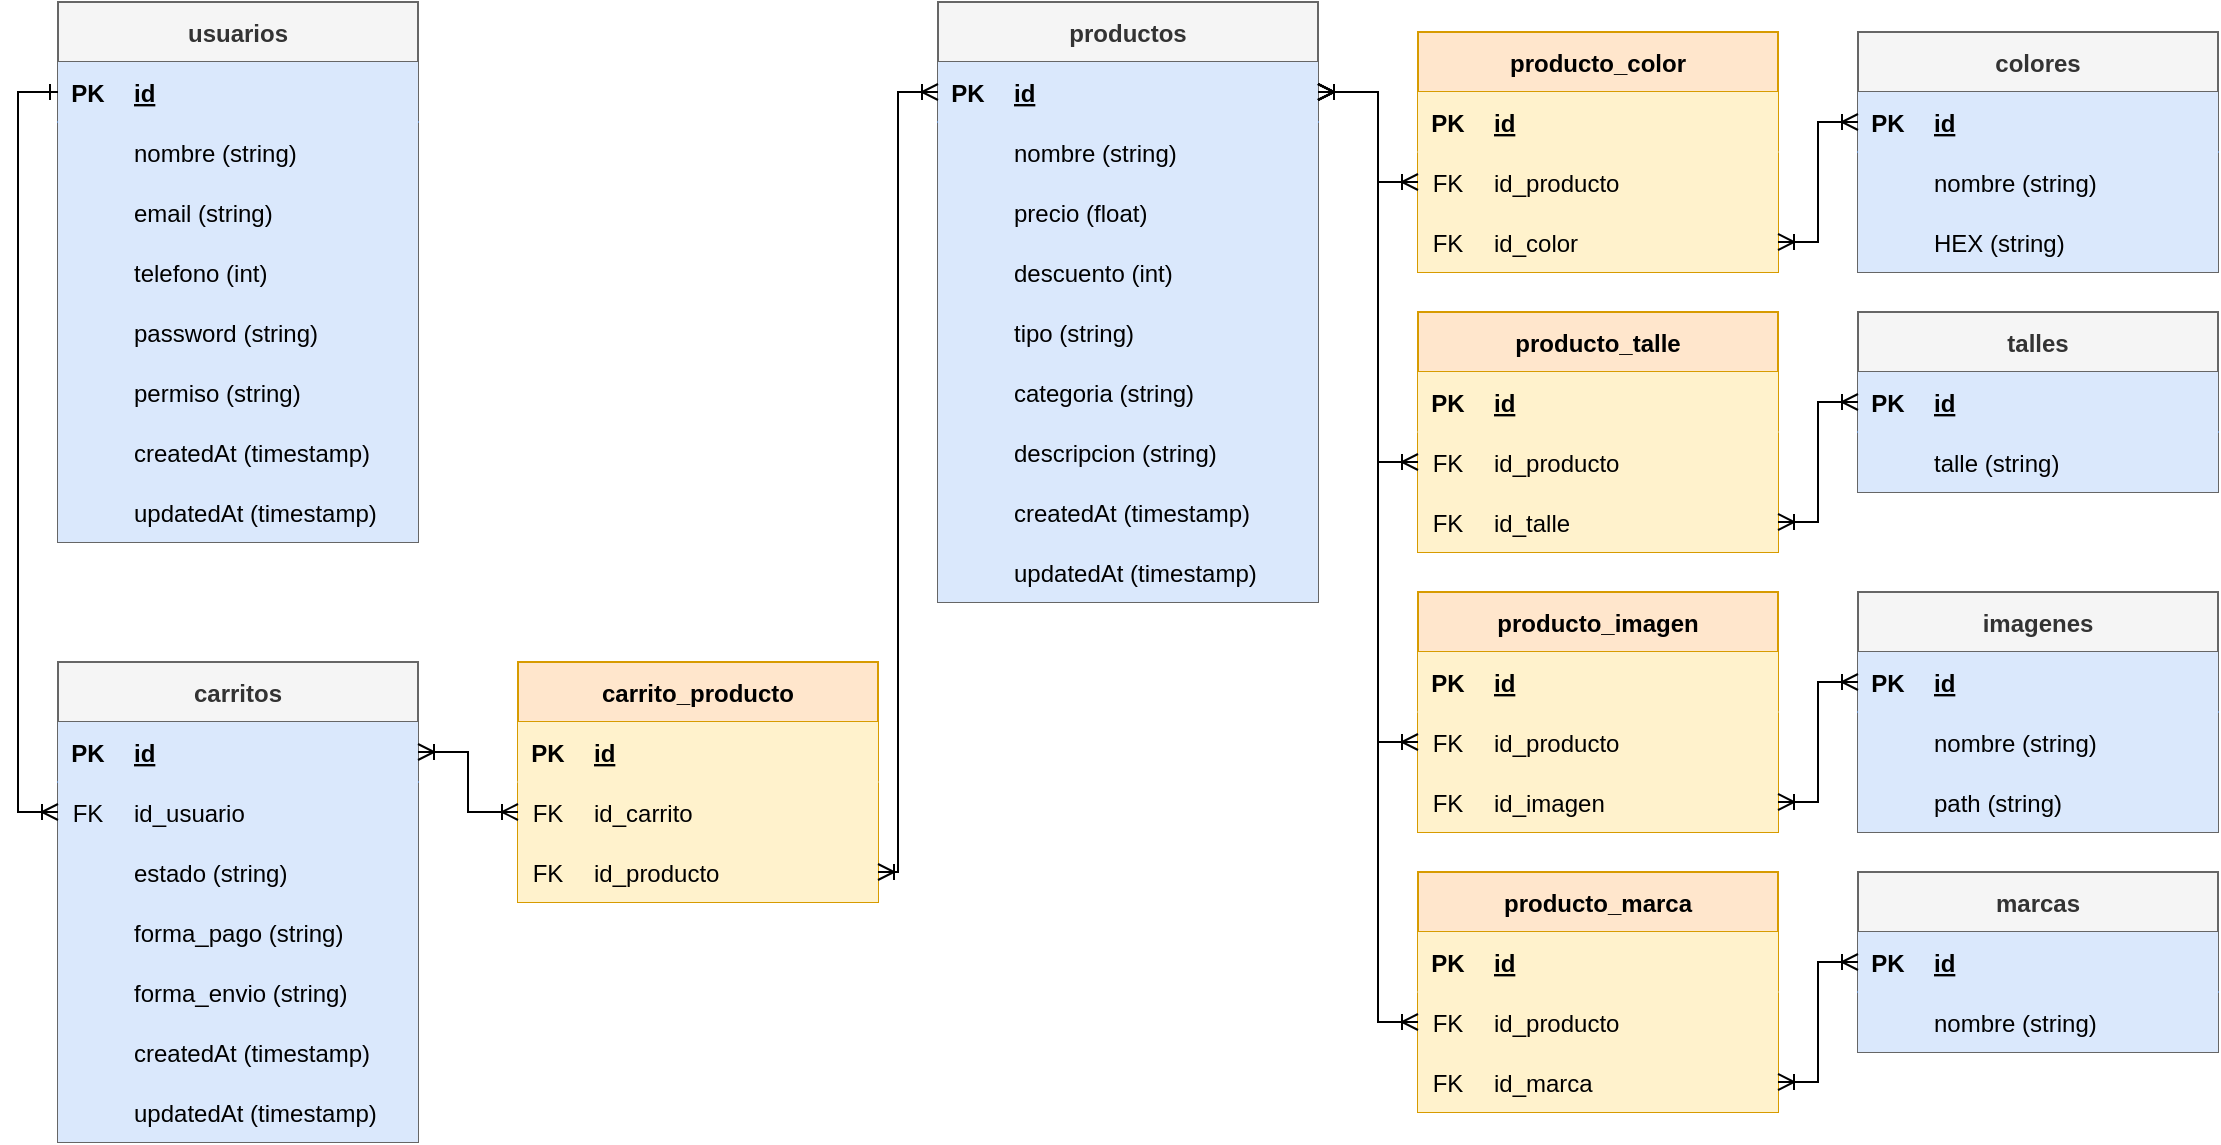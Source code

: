 <mxfile version="14.1.1" type="device"><diagram id="4WQoE4yu9MPWkhz-Zbhi" name="Page-1"><mxGraphModel dx="1422" dy="794" grid="1" gridSize="10" guides="1" tooltips="1" connect="1" arrows="1" fold="1" page="1" pageScale="1" pageWidth="827" pageHeight="1169" math="0" shadow="0"><root><mxCell id="0"/><mxCell id="1" parent="0"/><mxCell id="E6pZhzFHQ0RxjrzsWVWj-168" value="usuarios" style="shape=table;startSize=30;container=1;collapsible=1;childLayout=tableLayout;fixedRows=1;rowLines=0;fontStyle=1;align=center;resizeLast=1;fillColor=#f5f5f5;strokeColor=#666666;fontColor=#333333;" vertex="1" parent="1"><mxGeometry x="40" y="40" width="180" height="270" as="geometry"/></mxCell><mxCell id="E6pZhzFHQ0RxjrzsWVWj-169" value="" style="shape=partialRectangle;collapsible=0;dropTarget=0;pointerEvents=0;fillColor=#dae8fc;top=0;left=0;bottom=1;right=0;points=[[0,0.5],[1,0.5]];portConstraint=eastwest;strokeColor=#6c8ebf;" vertex="1" parent="E6pZhzFHQ0RxjrzsWVWj-168"><mxGeometry y="30" width="180" height="30" as="geometry"/></mxCell><mxCell id="E6pZhzFHQ0RxjrzsWVWj-170" value="PK" style="shape=partialRectangle;connectable=0;fillColor=#dae8fc;top=0;left=0;bottom=0;right=0;fontStyle=1;overflow=hidden;strokeColor=#6c8ebf;" vertex="1" parent="E6pZhzFHQ0RxjrzsWVWj-169"><mxGeometry width="30" height="30" as="geometry"/></mxCell><mxCell id="E6pZhzFHQ0RxjrzsWVWj-171" value="id" style="shape=partialRectangle;connectable=0;fillColor=#dae8fc;top=0;left=0;bottom=0;right=0;align=left;spacingLeft=6;fontStyle=5;overflow=hidden;strokeColor=#6c8ebf;" vertex="1" parent="E6pZhzFHQ0RxjrzsWVWj-169"><mxGeometry x="30" width="150" height="30" as="geometry"/></mxCell><mxCell id="E6pZhzFHQ0RxjrzsWVWj-172" value="" style="shape=partialRectangle;collapsible=0;dropTarget=0;pointerEvents=0;fillColor=#f5f5f5;top=0;left=0;bottom=0;right=0;points=[[0,0.5],[1,0.5]];portConstraint=eastwest;strokeColor=#666666;fontColor=#333333;" vertex="1" parent="E6pZhzFHQ0RxjrzsWVWj-168"><mxGeometry y="60" width="180" height="30" as="geometry"/></mxCell><mxCell id="E6pZhzFHQ0RxjrzsWVWj-173" value="" style="shape=partialRectangle;connectable=0;fillColor=#dae8fc;top=0;left=0;bottom=0;right=0;editable=1;overflow=hidden;strokeColor=#6c8ebf;" vertex="1" parent="E6pZhzFHQ0RxjrzsWVWj-172"><mxGeometry width="30" height="30" as="geometry"/></mxCell><mxCell id="E6pZhzFHQ0RxjrzsWVWj-174" value="nombre (string)" style="shape=partialRectangle;connectable=0;fillColor=#dae8fc;top=0;left=0;bottom=0;right=0;align=left;spacingLeft=6;overflow=hidden;strokeColor=#6c8ebf;" vertex="1" parent="E6pZhzFHQ0RxjrzsWVWj-172"><mxGeometry x="30" width="150" height="30" as="geometry"/></mxCell><mxCell id="E6pZhzFHQ0RxjrzsWVWj-175" value="" style="shape=partialRectangle;collapsible=0;dropTarget=0;pointerEvents=0;fillColor=#dae8fc;top=0;left=0;bottom=0;right=0;points=[[0,0.5],[1,0.5]];portConstraint=eastwest;strokeColor=#6c8ebf;" vertex="1" parent="E6pZhzFHQ0RxjrzsWVWj-168"><mxGeometry y="90" width="180" height="30" as="geometry"/></mxCell><mxCell id="E6pZhzFHQ0RxjrzsWVWj-176" value="" style="shape=partialRectangle;connectable=0;fillColor=#dae8fc;top=0;left=0;bottom=0;right=0;editable=1;overflow=hidden;strokeColor=#6c8ebf;" vertex="1" parent="E6pZhzFHQ0RxjrzsWVWj-175"><mxGeometry width="30" height="30" as="geometry"/></mxCell><mxCell id="E6pZhzFHQ0RxjrzsWVWj-177" value="email (string)" style="shape=partialRectangle;connectable=0;fillColor=#dae8fc;top=0;left=0;bottom=0;right=0;align=left;spacingLeft=6;overflow=hidden;strokeColor=#6c8ebf;" vertex="1" parent="E6pZhzFHQ0RxjrzsWVWj-175"><mxGeometry x="30" width="150" height="30" as="geometry"/></mxCell><mxCell id="E6pZhzFHQ0RxjrzsWVWj-178" value="" style="shape=partialRectangle;collapsible=0;dropTarget=0;pointerEvents=0;fillColor=#dae8fc;top=0;left=0;bottom=0;right=0;points=[[0,0.5],[1,0.5]];portConstraint=eastwest;strokeColor=#6c8ebf;" vertex="1" parent="E6pZhzFHQ0RxjrzsWVWj-168"><mxGeometry y="120" width="180" height="30" as="geometry"/></mxCell><mxCell id="E6pZhzFHQ0RxjrzsWVWj-179" value="" style="shape=partialRectangle;connectable=0;fillColor=#dae8fc;top=0;left=0;bottom=0;right=0;editable=1;overflow=hidden;strokeColor=#6c8ebf;" vertex="1" parent="E6pZhzFHQ0RxjrzsWVWj-178"><mxGeometry width="30" height="30" as="geometry"/></mxCell><mxCell id="E6pZhzFHQ0RxjrzsWVWj-180" value="telefono (int)" style="shape=partialRectangle;connectable=0;fillColor=#dae8fc;top=0;left=0;bottom=0;right=0;align=left;spacingLeft=6;overflow=hidden;strokeColor=#6c8ebf;" vertex="1" parent="E6pZhzFHQ0RxjrzsWVWj-178"><mxGeometry x="30" width="150" height="30" as="geometry"/></mxCell><mxCell id="E6pZhzFHQ0RxjrzsWVWj-181" value="" style="shape=partialRectangle;collapsible=0;dropTarget=0;pointerEvents=0;fillColor=#dae8fc;top=0;left=0;bottom=0;right=0;points=[[0,0.5],[1,0.5]];portConstraint=eastwest;strokeColor=#6c8ebf;" vertex="1" parent="E6pZhzFHQ0RxjrzsWVWj-168"><mxGeometry y="150" width="180" height="30" as="geometry"/></mxCell><mxCell id="E6pZhzFHQ0RxjrzsWVWj-182" value="" style="shape=partialRectangle;connectable=0;fillColor=#dae8fc;top=0;left=0;bottom=0;right=0;editable=1;overflow=hidden;strokeColor=#6c8ebf;" vertex="1" parent="E6pZhzFHQ0RxjrzsWVWj-181"><mxGeometry width="30" height="30" as="geometry"/></mxCell><mxCell id="E6pZhzFHQ0RxjrzsWVWj-183" value="password (string)" style="shape=partialRectangle;connectable=0;fillColor=#dae8fc;top=0;left=0;bottom=0;right=0;align=left;spacingLeft=6;overflow=hidden;strokeColor=#6c8ebf;" vertex="1" parent="E6pZhzFHQ0RxjrzsWVWj-181"><mxGeometry x="30" width="150" height="30" as="geometry"/></mxCell><mxCell id="E6pZhzFHQ0RxjrzsWVWj-184" value="" style="shape=partialRectangle;collapsible=0;dropTarget=0;pointerEvents=0;fillColor=#dae8fc;top=0;left=0;bottom=0;right=0;points=[[0,0.5],[1,0.5]];portConstraint=eastwest;strokeColor=#6c8ebf;" vertex="1" parent="E6pZhzFHQ0RxjrzsWVWj-168"><mxGeometry y="180" width="180" height="30" as="geometry"/></mxCell><mxCell id="E6pZhzFHQ0RxjrzsWVWj-185" value="" style="shape=partialRectangle;connectable=0;fillColor=#dae8fc;top=0;left=0;bottom=0;right=0;editable=1;overflow=hidden;strokeColor=#6c8ebf;" vertex="1" parent="E6pZhzFHQ0RxjrzsWVWj-184"><mxGeometry width="30" height="30" as="geometry"/></mxCell><mxCell id="E6pZhzFHQ0RxjrzsWVWj-186" value="permiso (string)" style="shape=partialRectangle;connectable=0;fillColor=#dae8fc;top=0;left=0;bottom=0;right=0;align=left;spacingLeft=6;overflow=hidden;strokeColor=#6c8ebf;" vertex="1" parent="E6pZhzFHQ0RxjrzsWVWj-184"><mxGeometry x="30" width="150" height="30" as="geometry"/></mxCell><mxCell id="E6pZhzFHQ0RxjrzsWVWj-187" value="" style="shape=partialRectangle;collapsible=0;dropTarget=0;pointerEvents=0;fillColor=#dae8fc;top=0;left=0;bottom=0;right=0;points=[[0,0.5],[1,0.5]];portConstraint=eastwest;strokeColor=#6c8ebf;" vertex="1" parent="E6pZhzFHQ0RxjrzsWVWj-168"><mxGeometry y="210" width="180" height="30" as="geometry"/></mxCell><mxCell id="E6pZhzFHQ0RxjrzsWVWj-188" value="" style="shape=partialRectangle;connectable=0;fillColor=#dae8fc;top=0;left=0;bottom=0;right=0;editable=1;overflow=hidden;strokeColor=#6c8ebf;" vertex="1" parent="E6pZhzFHQ0RxjrzsWVWj-187"><mxGeometry width="30" height="30" as="geometry"/></mxCell><mxCell id="E6pZhzFHQ0RxjrzsWVWj-189" value="createdAt (timestamp)" style="shape=partialRectangle;connectable=0;fillColor=#dae8fc;top=0;left=0;bottom=0;right=0;align=left;spacingLeft=6;overflow=hidden;strokeColor=#6c8ebf;" vertex="1" parent="E6pZhzFHQ0RxjrzsWVWj-187"><mxGeometry x="30" width="150" height="30" as="geometry"/></mxCell><mxCell id="E6pZhzFHQ0RxjrzsWVWj-190" value="" style="shape=partialRectangle;collapsible=0;dropTarget=0;pointerEvents=0;fillColor=#dae8fc;top=0;left=0;bottom=0;right=0;points=[[0,0.5],[1,0.5]];portConstraint=eastwest;strokeColor=#6c8ebf;" vertex="1" parent="E6pZhzFHQ0RxjrzsWVWj-168"><mxGeometry y="240" width="180" height="30" as="geometry"/></mxCell><mxCell id="E6pZhzFHQ0RxjrzsWVWj-191" value="" style="shape=partialRectangle;connectable=0;fillColor=#dae8fc;top=0;left=0;bottom=0;right=0;editable=1;overflow=hidden;strokeColor=#6c8ebf;" vertex="1" parent="E6pZhzFHQ0RxjrzsWVWj-190"><mxGeometry width="30" height="30" as="geometry"/></mxCell><mxCell id="E6pZhzFHQ0RxjrzsWVWj-192" value="updatedAt (timestamp)" style="shape=partialRectangle;connectable=0;fillColor=#dae8fc;top=0;left=0;bottom=0;right=0;align=left;spacingLeft=6;overflow=hidden;strokeColor=#6c8ebf;" vertex="1" parent="E6pZhzFHQ0RxjrzsWVWj-190"><mxGeometry x="30" width="150" height="30" as="geometry"/></mxCell><mxCell id="E6pZhzFHQ0RxjrzsWVWj-193" value="carritos" style="shape=table;startSize=30;container=1;collapsible=1;childLayout=tableLayout;fixedRows=1;rowLines=0;fontStyle=1;align=center;resizeLast=1;fillColor=#f5f5f5;strokeColor=#666666;fontColor=#333333;" vertex="1" parent="1"><mxGeometry x="40" y="370" width="180" height="240" as="geometry"/></mxCell><mxCell id="E6pZhzFHQ0RxjrzsWVWj-194" value="" style="shape=partialRectangle;collapsible=0;dropTarget=0;pointerEvents=0;fillColor=#dae8fc;top=0;left=0;bottom=1;right=0;points=[[0,0.5],[1,0.5]];portConstraint=eastwest;strokeColor=#6c8ebf;" vertex="1" parent="E6pZhzFHQ0RxjrzsWVWj-193"><mxGeometry y="30" width="180" height="30" as="geometry"/></mxCell><mxCell id="E6pZhzFHQ0RxjrzsWVWj-195" value="PK" style="shape=partialRectangle;connectable=0;fillColor=#dae8fc;top=0;left=0;bottom=0;right=0;fontStyle=1;overflow=hidden;strokeColor=#6c8ebf;" vertex="1" parent="E6pZhzFHQ0RxjrzsWVWj-194"><mxGeometry width="30" height="30" as="geometry"/></mxCell><mxCell id="E6pZhzFHQ0RxjrzsWVWj-196" value="id" style="shape=partialRectangle;connectable=0;fillColor=#dae8fc;top=0;left=0;bottom=0;right=0;align=left;spacingLeft=6;fontStyle=5;overflow=hidden;strokeColor=#6c8ebf;" vertex="1" parent="E6pZhzFHQ0RxjrzsWVWj-194"><mxGeometry x="30" width="150" height="30" as="geometry"/></mxCell><mxCell id="E6pZhzFHQ0RxjrzsWVWj-197" value="" style="shape=partialRectangle;collapsible=0;dropTarget=0;pointerEvents=0;fillColor=#dae8fc;top=0;left=0;bottom=0;right=0;points=[[0,0.5],[1,0.5]];portConstraint=eastwest;strokeColor=#6c8ebf;" vertex="1" parent="E6pZhzFHQ0RxjrzsWVWj-193"><mxGeometry y="60" width="180" height="30" as="geometry"/></mxCell><mxCell id="E6pZhzFHQ0RxjrzsWVWj-198" value="FK" style="shape=partialRectangle;connectable=0;fillColor=#dae8fc;top=0;left=0;bottom=0;right=0;editable=1;overflow=hidden;strokeColor=#6c8ebf;" vertex="1" parent="E6pZhzFHQ0RxjrzsWVWj-197"><mxGeometry width="30" height="30" as="geometry"/></mxCell><mxCell id="E6pZhzFHQ0RxjrzsWVWj-199" value="id_usuario" style="shape=partialRectangle;connectable=0;fillColor=#dae8fc;top=0;left=0;bottom=0;right=0;align=left;spacingLeft=6;overflow=hidden;strokeColor=#6c8ebf;" vertex="1" parent="E6pZhzFHQ0RxjrzsWVWj-197"><mxGeometry x="30" width="150" height="30" as="geometry"/></mxCell><mxCell id="E6pZhzFHQ0RxjrzsWVWj-200" value="" style="shape=partialRectangle;collapsible=0;dropTarget=0;pointerEvents=0;fillColor=#dae8fc;top=0;left=0;bottom=0;right=0;points=[[0,0.5],[1,0.5]];portConstraint=eastwest;strokeColor=#6c8ebf;" vertex="1" parent="E6pZhzFHQ0RxjrzsWVWj-193"><mxGeometry y="90" width="180" height="30" as="geometry"/></mxCell><mxCell id="E6pZhzFHQ0RxjrzsWVWj-201" value="" style="shape=partialRectangle;connectable=0;fillColor=#dae8fc;top=0;left=0;bottom=0;right=0;editable=1;overflow=hidden;strokeColor=#6c8ebf;" vertex="1" parent="E6pZhzFHQ0RxjrzsWVWj-200"><mxGeometry width="30" height="30" as="geometry"/></mxCell><mxCell id="E6pZhzFHQ0RxjrzsWVWj-202" value="estado (string)" style="shape=partialRectangle;connectable=0;fillColor=#dae8fc;top=0;left=0;bottom=0;right=0;align=left;spacingLeft=6;overflow=hidden;strokeColor=#6c8ebf;" vertex="1" parent="E6pZhzFHQ0RxjrzsWVWj-200"><mxGeometry x="30" width="150" height="30" as="geometry"/></mxCell><mxCell id="E6pZhzFHQ0RxjrzsWVWj-203" value="" style="shape=partialRectangle;collapsible=0;dropTarget=0;pointerEvents=0;fillColor=#dae8fc;top=0;left=0;bottom=0;right=0;points=[[0,0.5],[1,0.5]];portConstraint=eastwest;strokeColor=#6c8ebf;" vertex="1" parent="E6pZhzFHQ0RxjrzsWVWj-193"><mxGeometry y="120" width="180" height="30" as="geometry"/></mxCell><mxCell id="E6pZhzFHQ0RxjrzsWVWj-204" value="" style="shape=partialRectangle;connectable=0;fillColor=#dae8fc;top=0;left=0;bottom=0;right=0;editable=1;overflow=hidden;strokeColor=#6c8ebf;" vertex="1" parent="E6pZhzFHQ0RxjrzsWVWj-203"><mxGeometry width="30" height="30" as="geometry"/></mxCell><mxCell id="E6pZhzFHQ0RxjrzsWVWj-205" value="forma_pago (string)" style="shape=partialRectangle;connectable=0;fillColor=#dae8fc;top=0;left=0;bottom=0;right=0;align=left;spacingLeft=6;overflow=hidden;strokeColor=#6c8ebf;" vertex="1" parent="E6pZhzFHQ0RxjrzsWVWj-203"><mxGeometry x="30" width="150" height="30" as="geometry"/></mxCell><mxCell id="E6pZhzFHQ0RxjrzsWVWj-206" value="" style="shape=partialRectangle;collapsible=0;dropTarget=0;pointerEvents=0;fillColor=#dae8fc;top=0;left=0;bottom=0;right=0;points=[[0,0.5],[1,0.5]];portConstraint=eastwest;strokeColor=#6c8ebf;" vertex="1" parent="E6pZhzFHQ0RxjrzsWVWj-193"><mxGeometry y="150" width="180" height="30" as="geometry"/></mxCell><mxCell id="E6pZhzFHQ0RxjrzsWVWj-207" value="" style="shape=partialRectangle;connectable=0;fillColor=#dae8fc;top=0;left=0;bottom=0;right=0;editable=1;overflow=hidden;strokeColor=#6c8ebf;" vertex="1" parent="E6pZhzFHQ0RxjrzsWVWj-206"><mxGeometry width="30" height="30" as="geometry"/></mxCell><mxCell id="E6pZhzFHQ0RxjrzsWVWj-208" value="forma_envio (string)" style="shape=partialRectangle;connectable=0;fillColor=#dae8fc;top=0;left=0;bottom=0;right=0;align=left;spacingLeft=6;overflow=hidden;strokeColor=#6c8ebf;" vertex="1" parent="E6pZhzFHQ0RxjrzsWVWj-206"><mxGeometry x="30" width="150" height="30" as="geometry"/></mxCell><mxCell id="E6pZhzFHQ0RxjrzsWVWj-209" value="" style="shape=partialRectangle;collapsible=0;dropTarget=0;pointerEvents=0;fillColor=#dae8fc;top=0;left=0;bottom=0;right=0;points=[[0,0.5],[1,0.5]];portConstraint=eastwest;strokeColor=#6c8ebf;" vertex="1" parent="E6pZhzFHQ0RxjrzsWVWj-193"><mxGeometry y="180" width="180" height="30" as="geometry"/></mxCell><mxCell id="E6pZhzFHQ0RxjrzsWVWj-210" value="" style="shape=partialRectangle;connectable=0;fillColor=#dae8fc;top=0;left=0;bottom=0;right=0;editable=1;overflow=hidden;strokeColor=#6c8ebf;" vertex="1" parent="E6pZhzFHQ0RxjrzsWVWj-209"><mxGeometry width="30" height="30" as="geometry"/></mxCell><mxCell id="E6pZhzFHQ0RxjrzsWVWj-211" value="createdAt (timestamp)" style="shape=partialRectangle;connectable=0;fillColor=#dae8fc;top=0;left=0;bottom=0;right=0;align=left;spacingLeft=6;overflow=hidden;strokeColor=#6c8ebf;" vertex="1" parent="E6pZhzFHQ0RxjrzsWVWj-209"><mxGeometry x="30" width="150" height="30" as="geometry"/></mxCell><mxCell id="E6pZhzFHQ0RxjrzsWVWj-212" value="" style="shape=partialRectangle;collapsible=0;dropTarget=0;pointerEvents=0;fillColor=#dae8fc;top=0;left=0;bottom=0;right=0;points=[[0,0.5],[1,0.5]];portConstraint=eastwest;strokeColor=#6c8ebf;" vertex="1" parent="E6pZhzFHQ0RxjrzsWVWj-193"><mxGeometry y="210" width="180" height="30" as="geometry"/></mxCell><mxCell id="E6pZhzFHQ0RxjrzsWVWj-213" value="" style="shape=partialRectangle;connectable=0;fillColor=#dae8fc;top=0;left=0;bottom=0;right=0;editable=1;overflow=hidden;strokeColor=#6c8ebf;" vertex="1" parent="E6pZhzFHQ0RxjrzsWVWj-212"><mxGeometry width="30" height="30" as="geometry"/></mxCell><mxCell id="E6pZhzFHQ0RxjrzsWVWj-214" value="updatedAt (timestamp)" style="shape=partialRectangle;connectable=0;fillColor=#dae8fc;top=0;left=0;bottom=0;right=0;align=left;spacingLeft=6;overflow=hidden;strokeColor=#6c8ebf;" vertex="1" parent="E6pZhzFHQ0RxjrzsWVWj-212"><mxGeometry x="30" width="150" height="30" as="geometry"/></mxCell><mxCell id="E6pZhzFHQ0RxjrzsWVWj-215" style="edgeStyle=orthogonalEdgeStyle;rounded=0;orthogonalLoop=1;jettySize=auto;html=1;entryX=0;entryY=0.5;entryDx=0;entryDy=0;endArrow=ERoneToMany;endFill=0;startArrow=ERone;startFill=0;" edge="1" parent="1" source="E6pZhzFHQ0RxjrzsWVWj-169" target="E6pZhzFHQ0RxjrzsWVWj-197"><mxGeometry relative="1" as="geometry"/></mxCell><mxCell id="E6pZhzFHQ0RxjrzsWVWj-216" value="carrito_producto" style="shape=table;startSize=30;container=1;collapsible=1;childLayout=tableLayout;fixedRows=1;rowLines=0;fontStyle=1;align=center;resizeLast=1;fillColor=#ffe6cc;strokeColor=#d79b00;" vertex="1" parent="1"><mxGeometry x="270" y="370" width="180" height="120" as="geometry"/></mxCell><mxCell id="E6pZhzFHQ0RxjrzsWVWj-217" value="" style="shape=partialRectangle;collapsible=0;dropTarget=0;pointerEvents=0;fillColor=#fff2cc;top=0;left=0;bottom=1;right=0;points=[[0,0.5],[1,0.5]];portConstraint=eastwest;strokeColor=#d6b656;" vertex="1" parent="E6pZhzFHQ0RxjrzsWVWj-216"><mxGeometry y="30" width="180" height="30" as="geometry"/></mxCell><mxCell id="E6pZhzFHQ0RxjrzsWVWj-218" value="PK" style="shape=partialRectangle;connectable=0;fillColor=#fff2cc;top=0;left=0;bottom=0;right=0;fontStyle=1;overflow=hidden;strokeColor=#d6b656;" vertex="1" parent="E6pZhzFHQ0RxjrzsWVWj-217"><mxGeometry width="30" height="30" as="geometry"/></mxCell><mxCell id="E6pZhzFHQ0RxjrzsWVWj-219" value="id" style="shape=partialRectangle;connectable=0;fillColor=#fff2cc;top=0;left=0;bottom=0;right=0;align=left;spacingLeft=6;fontStyle=5;overflow=hidden;strokeColor=#d6b656;" vertex="1" parent="E6pZhzFHQ0RxjrzsWVWj-217"><mxGeometry x="30" width="150" height="30" as="geometry"/></mxCell><mxCell id="E6pZhzFHQ0RxjrzsWVWj-220" value="" style="shape=partialRectangle;collapsible=0;dropTarget=0;pointerEvents=0;fillColor=#fff2cc;top=0;left=0;bottom=0;right=0;points=[[0,0.5],[1,0.5]];portConstraint=eastwest;strokeColor=#d6b656;" vertex="1" parent="E6pZhzFHQ0RxjrzsWVWj-216"><mxGeometry y="60" width="180" height="30" as="geometry"/></mxCell><mxCell id="E6pZhzFHQ0RxjrzsWVWj-221" value="FK" style="shape=partialRectangle;connectable=0;fillColor=#fff2cc;top=0;left=0;bottom=0;right=0;editable=1;overflow=hidden;strokeColor=#d6b656;" vertex="1" parent="E6pZhzFHQ0RxjrzsWVWj-220"><mxGeometry width="30" height="30" as="geometry"/></mxCell><mxCell id="E6pZhzFHQ0RxjrzsWVWj-222" value="id_carrito" style="shape=partialRectangle;connectable=0;fillColor=#fff2cc;top=0;left=0;bottom=0;right=0;align=left;spacingLeft=6;overflow=hidden;strokeColor=#d6b656;" vertex="1" parent="E6pZhzFHQ0RxjrzsWVWj-220"><mxGeometry x="30" width="150" height="30" as="geometry"/></mxCell><mxCell id="E6pZhzFHQ0RxjrzsWVWj-223" value="" style="shape=partialRectangle;collapsible=0;dropTarget=0;pointerEvents=0;fillColor=#fff2cc;top=0;left=0;bottom=0;right=0;points=[[0,0.5],[1,0.5]];portConstraint=eastwest;strokeColor=#d6b656;" vertex="1" parent="E6pZhzFHQ0RxjrzsWVWj-216"><mxGeometry y="90" width="180" height="30" as="geometry"/></mxCell><mxCell id="E6pZhzFHQ0RxjrzsWVWj-224" value="FK" style="shape=partialRectangle;connectable=0;fillColor=#fff2cc;top=0;left=0;bottom=0;right=0;editable=1;overflow=hidden;strokeColor=#d6b656;" vertex="1" parent="E6pZhzFHQ0RxjrzsWVWj-223"><mxGeometry width="30" height="30" as="geometry"/></mxCell><mxCell id="E6pZhzFHQ0RxjrzsWVWj-225" value="id_producto" style="shape=partialRectangle;connectable=0;fillColor=#fff2cc;top=0;left=0;bottom=0;right=0;align=left;spacingLeft=6;overflow=hidden;strokeColor=#d6b656;" vertex="1" parent="E6pZhzFHQ0RxjrzsWVWj-223"><mxGeometry x="30" width="150" height="30" as="geometry"/></mxCell><mxCell id="E6pZhzFHQ0RxjrzsWVWj-226" style="edgeStyle=orthogonalEdgeStyle;rounded=0;orthogonalLoop=1;jettySize=auto;html=1;entryX=0;entryY=0.5;entryDx=0;entryDy=0;startArrow=ERoneToMany;startFill=0;endArrow=ERoneToMany;endFill=0;exitX=1;exitY=0.5;exitDx=0;exitDy=0;" edge="1" parent="1" source="E6pZhzFHQ0RxjrzsWVWj-194" target="E6pZhzFHQ0RxjrzsWVWj-220"><mxGeometry relative="1" as="geometry"/></mxCell><mxCell id="E6pZhzFHQ0RxjrzsWVWj-227" value="productos" style="shape=table;startSize=30;container=1;collapsible=1;childLayout=tableLayout;fixedRows=1;rowLines=0;fontStyle=1;align=center;resizeLast=1;fillColor=#f5f5f5;strokeColor=#666666;fontColor=#333333;" vertex="1" parent="1"><mxGeometry x="480" y="40" width="190" height="300" as="geometry"/></mxCell><mxCell id="E6pZhzFHQ0RxjrzsWVWj-228" value="" style="shape=partialRectangle;collapsible=0;dropTarget=0;pointerEvents=0;fillColor=#dae8fc;top=0;left=0;bottom=1;right=0;points=[[0,0.5],[1,0.5]];portConstraint=eastwest;strokeColor=#6c8ebf;" vertex="1" parent="E6pZhzFHQ0RxjrzsWVWj-227"><mxGeometry y="30" width="190" height="30" as="geometry"/></mxCell><mxCell id="E6pZhzFHQ0RxjrzsWVWj-229" value="PK" style="shape=partialRectangle;connectable=0;fillColor=#dae8fc;top=0;left=0;bottom=0;right=0;fontStyle=1;overflow=hidden;strokeColor=#6c8ebf;" vertex="1" parent="E6pZhzFHQ0RxjrzsWVWj-228"><mxGeometry width="30" height="30" as="geometry"/></mxCell><mxCell id="E6pZhzFHQ0RxjrzsWVWj-230" value="id" style="shape=partialRectangle;connectable=0;fillColor=#dae8fc;top=0;left=0;bottom=0;right=0;align=left;spacingLeft=6;fontStyle=5;overflow=hidden;strokeColor=#6c8ebf;" vertex="1" parent="E6pZhzFHQ0RxjrzsWVWj-228"><mxGeometry x="30" width="160" height="30" as="geometry"/></mxCell><mxCell id="E6pZhzFHQ0RxjrzsWVWj-231" value="" style="shape=partialRectangle;collapsible=0;dropTarget=0;pointerEvents=0;fillColor=#dae8fc;top=0;left=0;bottom=0;right=0;points=[[0,0.5],[1,0.5]];portConstraint=eastwest;strokeColor=#6c8ebf;" vertex="1" parent="E6pZhzFHQ0RxjrzsWVWj-227"><mxGeometry y="60" width="190" height="30" as="geometry"/></mxCell><mxCell id="E6pZhzFHQ0RxjrzsWVWj-232" value="" style="shape=partialRectangle;connectable=0;fillColor=#dae8fc;top=0;left=0;bottom=0;right=0;editable=1;overflow=hidden;strokeColor=#6c8ebf;" vertex="1" parent="E6pZhzFHQ0RxjrzsWVWj-231"><mxGeometry width="30" height="30" as="geometry"/></mxCell><mxCell id="E6pZhzFHQ0RxjrzsWVWj-233" value="nombre (string)" style="shape=partialRectangle;connectable=0;fillColor=#dae8fc;top=0;left=0;bottom=0;right=0;align=left;spacingLeft=6;overflow=hidden;strokeColor=#6c8ebf;" vertex="1" parent="E6pZhzFHQ0RxjrzsWVWj-231"><mxGeometry x="30" width="160" height="30" as="geometry"/></mxCell><mxCell id="E6pZhzFHQ0RxjrzsWVWj-234" value="" style="shape=partialRectangle;collapsible=0;dropTarget=0;pointerEvents=0;fillColor=#dae8fc;top=0;left=0;bottom=0;right=0;points=[[0,0.5],[1,0.5]];portConstraint=eastwest;strokeColor=#6c8ebf;" vertex="1" parent="E6pZhzFHQ0RxjrzsWVWj-227"><mxGeometry y="90" width="190" height="30" as="geometry"/></mxCell><mxCell id="E6pZhzFHQ0RxjrzsWVWj-235" value="" style="shape=partialRectangle;connectable=0;fillColor=#dae8fc;top=0;left=0;bottom=0;right=0;editable=1;overflow=hidden;strokeColor=#6c8ebf;" vertex="1" parent="E6pZhzFHQ0RxjrzsWVWj-234"><mxGeometry width="30" height="30" as="geometry"/></mxCell><mxCell id="E6pZhzFHQ0RxjrzsWVWj-236" value="precio (float)" style="shape=partialRectangle;connectable=0;fillColor=#dae8fc;top=0;left=0;bottom=0;right=0;align=left;spacingLeft=6;overflow=hidden;strokeColor=#6c8ebf;" vertex="1" parent="E6pZhzFHQ0RxjrzsWVWj-234"><mxGeometry x="30" width="160" height="30" as="geometry"/></mxCell><mxCell id="E6pZhzFHQ0RxjrzsWVWj-335" value="" style="shape=partialRectangle;collapsible=0;dropTarget=0;pointerEvents=0;fillColor=#dae8fc;top=0;left=0;bottom=0;right=0;points=[[0,0.5],[1,0.5]];portConstraint=eastwest;strokeColor=#6c8ebf;" vertex="1" parent="E6pZhzFHQ0RxjrzsWVWj-227"><mxGeometry y="120" width="190" height="30" as="geometry"/></mxCell><mxCell id="E6pZhzFHQ0RxjrzsWVWj-336" value="" style="shape=partialRectangle;connectable=0;fillColor=#dae8fc;top=0;left=0;bottom=0;right=0;editable=1;overflow=hidden;strokeColor=#6c8ebf;" vertex="1" parent="E6pZhzFHQ0RxjrzsWVWj-335"><mxGeometry width="30" height="30" as="geometry"/></mxCell><mxCell id="E6pZhzFHQ0RxjrzsWVWj-337" value="descuento (int)" style="shape=partialRectangle;connectable=0;fillColor=#dae8fc;top=0;left=0;bottom=0;right=0;align=left;spacingLeft=6;overflow=hidden;strokeColor=#6c8ebf;" vertex="1" parent="E6pZhzFHQ0RxjrzsWVWj-335"><mxGeometry x="30" width="160" height="30" as="geometry"/></mxCell><mxCell id="E6pZhzFHQ0RxjrzsWVWj-237" value="" style="shape=partialRectangle;collapsible=0;dropTarget=0;pointerEvents=0;fillColor=#dae8fc;top=0;left=0;bottom=0;right=0;points=[[0,0.5],[1,0.5]];portConstraint=eastwest;strokeColor=#6c8ebf;" vertex="1" parent="E6pZhzFHQ0RxjrzsWVWj-227"><mxGeometry y="150" width="190" height="30" as="geometry"/></mxCell><mxCell id="E6pZhzFHQ0RxjrzsWVWj-238" value="" style="shape=partialRectangle;connectable=0;fillColor=#dae8fc;top=0;left=0;bottom=0;right=0;editable=1;overflow=hidden;strokeColor=#6c8ebf;" vertex="1" parent="E6pZhzFHQ0RxjrzsWVWj-237"><mxGeometry width="30" height="30" as="geometry"/></mxCell><mxCell id="E6pZhzFHQ0RxjrzsWVWj-239" value="tipo (string)" style="shape=partialRectangle;connectable=0;fillColor=#dae8fc;top=0;left=0;bottom=0;right=0;align=left;spacingLeft=6;overflow=hidden;strokeColor=#6c8ebf;" vertex="1" parent="E6pZhzFHQ0RxjrzsWVWj-237"><mxGeometry x="30" width="160" height="30" as="geometry"/></mxCell><mxCell id="E6pZhzFHQ0RxjrzsWVWj-240" value="" style="shape=partialRectangle;collapsible=0;dropTarget=0;pointerEvents=0;fillColor=#dae8fc;top=0;left=0;bottom=0;right=0;points=[[0,0.5],[1,0.5]];portConstraint=eastwest;strokeColor=#6c8ebf;" vertex="1" parent="E6pZhzFHQ0RxjrzsWVWj-227"><mxGeometry y="180" width="190" height="30" as="geometry"/></mxCell><mxCell id="E6pZhzFHQ0RxjrzsWVWj-241" value="" style="shape=partialRectangle;connectable=0;fillColor=#dae8fc;top=0;left=0;bottom=0;right=0;editable=1;overflow=hidden;strokeColor=#6c8ebf;" vertex="1" parent="E6pZhzFHQ0RxjrzsWVWj-240"><mxGeometry width="30" height="30" as="geometry"/></mxCell><mxCell id="E6pZhzFHQ0RxjrzsWVWj-242" value="categoria (string)" style="shape=partialRectangle;connectable=0;fillColor=#dae8fc;top=0;left=0;bottom=0;right=0;align=left;spacingLeft=6;overflow=hidden;strokeColor=#6c8ebf;" vertex="1" parent="E6pZhzFHQ0RxjrzsWVWj-240"><mxGeometry x="30" width="160" height="30" as="geometry"/></mxCell><mxCell id="E6pZhzFHQ0RxjrzsWVWj-243" value="" style="shape=partialRectangle;collapsible=0;dropTarget=0;pointerEvents=0;fillColor=#dae8fc;top=0;left=0;bottom=0;right=0;points=[[0,0.5],[1,0.5]];portConstraint=eastwest;strokeColor=#6c8ebf;" vertex="1" parent="E6pZhzFHQ0RxjrzsWVWj-227"><mxGeometry y="210" width="190" height="30" as="geometry"/></mxCell><mxCell id="E6pZhzFHQ0RxjrzsWVWj-244" value="" style="shape=partialRectangle;connectable=0;fillColor=#dae8fc;top=0;left=0;bottom=0;right=0;editable=1;overflow=hidden;strokeColor=#6c8ebf;" vertex="1" parent="E6pZhzFHQ0RxjrzsWVWj-243"><mxGeometry width="30" height="30" as="geometry"/></mxCell><mxCell id="E6pZhzFHQ0RxjrzsWVWj-245" value="descripcion (string)" style="shape=partialRectangle;connectable=0;fillColor=#dae8fc;top=0;left=0;bottom=0;right=0;align=left;spacingLeft=6;overflow=hidden;strokeColor=#6c8ebf;" vertex="1" parent="E6pZhzFHQ0RxjrzsWVWj-243"><mxGeometry x="30" width="160" height="30" as="geometry"/></mxCell><mxCell id="E6pZhzFHQ0RxjrzsWVWj-246" value="" style="shape=partialRectangle;collapsible=0;dropTarget=0;pointerEvents=0;fillColor=#dae8fc;top=0;left=0;bottom=0;right=0;points=[[0,0.5],[1,0.5]];portConstraint=eastwest;strokeColor=#6c8ebf;" vertex="1" parent="E6pZhzFHQ0RxjrzsWVWj-227"><mxGeometry y="240" width="190" height="30" as="geometry"/></mxCell><mxCell id="E6pZhzFHQ0RxjrzsWVWj-247" value="" style="shape=partialRectangle;connectable=0;fillColor=#dae8fc;top=0;left=0;bottom=0;right=0;editable=1;overflow=hidden;strokeColor=#6c8ebf;" vertex="1" parent="E6pZhzFHQ0RxjrzsWVWj-246"><mxGeometry width="30" height="30" as="geometry"/></mxCell><mxCell id="E6pZhzFHQ0RxjrzsWVWj-248" value="createdAt (timestamp)" style="shape=partialRectangle;connectable=0;fillColor=#dae8fc;top=0;left=0;bottom=0;right=0;align=left;spacingLeft=6;overflow=hidden;strokeColor=#6c8ebf;" vertex="1" parent="E6pZhzFHQ0RxjrzsWVWj-246"><mxGeometry x="30" width="160" height="30" as="geometry"/></mxCell><mxCell id="E6pZhzFHQ0RxjrzsWVWj-249" value="" style="shape=partialRectangle;collapsible=0;dropTarget=0;pointerEvents=0;fillColor=#dae8fc;top=0;left=0;bottom=0;right=0;points=[[0,0.5],[1,0.5]];portConstraint=eastwest;strokeColor=#6c8ebf;" vertex="1" parent="E6pZhzFHQ0RxjrzsWVWj-227"><mxGeometry y="270" width="190" height="30" as="geometry"/></mxCell><mxCell id="E6pZhzFHQ0RxjrzsWVWj-250" value="" style="shape=partialRectangle;connectable=0;fillColor=#dae8fc;top=0;left=0;bottom=0;right=0;editable=1;overflow=hidden;strokeColor=#6c8ebf;" vertex="1" parent="E6pZhzFHQ0RxjrzsWVWj-249"><mxGeometry width="30" height="30" as="geometry"/></mxCell><mxCell id="E6pZhzFHQ0RxjrzsWVWj-251" value="updatedAt (timestamp)" style="shape=partialRectangle;connectable=0;fillColor=#dae8fc;top=0;left=0;bottom=0;right=0;align=left;spacingLeft=6;overflow=hidden;strokeColor=#6c8ebf;" vertex="1" parent="E6pZhzFHQ0RxjrzsWVWj-249"><mxGeometry x="30" width="160" height="30" as="geometry"/></mxCell><mxCell id="E6pZhzFHQ0RxjrzsWVWj-252" style="edgeStyle=orthogonalEdgeStyle;rounded=0;orthogonalLoop=1;jettySize=auto;html=1;entryX=1;entryY=0.5;entryDx=0;entryDy=0;startArrow=ERoneToMany;startFill=0;endArrow=ERoneToMany;endFill=0;exitX=0;exitY=0.5;exitDx=0;exitDy=0;" edge="1" parent="1" source="E6pZhzFHQ0RxjrzsWVWj-228" target="E6pZhzFHQ0RxjrzsWVWj-223"><mxGeometry relative="1" as="geometry"><Array as="points"><mxPoint x="460" y="85"/><mxPoint x="460" y="475"/></Array></mxGeometry></mxCell><mxCell id="E6pZhzFHQ0RxjrzsWVWj-253" value="colores" style="shape=table;startSize=30;container=1;collapsible=1;childLayout=tableLayout;fixedRows=1;rowLines=0;fontStyle=1;align=center;resizeLast=1;fillColor=#f5f5f5;strokeColor=#666666;fontColor=#333333;" vertex="1" parent="1"><mxGeometry x="940" y="55" width="180" height="120" as="geometry"/></mxCell><mxCell id="E6pZhzFHQ0RxjrzsWVWj-254" value="" style="shape=partialRectangle;collapsible=0;dropTarget=0;pointerEvents=0;fillColor=#dae8fc;top=0;left=0;bottom=1;right=0;points=[[0,0.5],[1,0.5]];portConstraint=eastwest;strokeColor=#6c8ebf;" vertex="1" parent="E6pZhzFHQ0RxjrzsWVWj-253"><mxGeometry y="30" width="180" height="30" as="geometry"/></mxCell><mxCell id="E6pZhzFHQ0RxjrzsWVWj-255" value="PK" style="shape=partialRectangle;connectable=0;fillColor=#dae8fc;top=0;left=0;bottom=0;right=0;fontStyle=1;overflow=hidden;strokeColor=#6c8ebf;" vertex="1" parent="E6pZhzFHQ0RxjrzsWVWj-254"><mxGeometry width="30" height="30" as="geometry"/></mxCell><mxCell id="E6pZhzFHQ0RxjrzsWVWj-256" value="id" style="shape=partialRectangle;connectable=0;fillColor=#dae8fc;top=0;left=0;bottom=0;right=0;align=left;spacingLeft=6;fontStyle=5;overflow=hidden;strokeColor=#6c8ebf;" vertex="1" parent="E6pZhzFHQ0RxjrzsWVWj-254"><mxGeometry x="30" width="150" height="30" as="geometry"/></mxCell><mxCell id="E6pZhzFHQ0RxjrzsWVWj-257" value="" style="shape=partialRectangle;collapsible=0;dropTarget=0;pointerEvents=0;fillColor=#dae8fc;top=0;left=0;bottom=0;right=0;points=[[0,0.5],[1,0.5]];portConstraint=eastwest;strokeColor=#6c8ebf;" vertex="1" parent="E6pZhzFHQ0RxjrzsWVWj-253"><mxGeometry y="60" width="180" height="30" as="geometry"/></mxCell><mxCell id="E6pZhzFHQ0RxjrzsWVWj-258" value="" style="shape=partialRectangle;connectable=0;fillColor=#dae8fc;top=0;left=0;bottom=0;right=0;editable=1;overflow=hidden;strokeColor=#6c8ebf;" vertex="1" parent="E6pZhzFHQ0RxjrzsWVWj-257"><mxGeometry width="30" height="30" as="geometry"/></mxCell><mxCell id="E6pZhzFHQ0RxjrzsWVWj-259" value="nombre (string)" style="shape=partialRectangle;connectable=0;fillColor=#dae8fc;top=0;left=0;bottom=0;right=0;align=left;spacingLeft=6;overflow=hidden;strokeColor=#6c8ebf;" vertex="1" parent="E6pZhzFHQ0RxjrzsWVWj-257"><mxGeometry x="30" width="150" height="30" as="geometry"/></mxCell><mxCell id="E6pZhzFHQ0RxjrzsWVWj-260" value="" style="shape=partialRectangle;collapsible=0;dropTarget=0;pointerEvents=0;fillColor=#dae8fc;top=0;left=0;bottom=0;right=0;points=[[0,0.5],[1,0.5]];portConstraint=eastwest;strokeColor=#6c8ebf;" vertex="1" parent="E6pZhzFHQ0RxjrzsWVWj-253"><mxGeometry y="90" width="180" height="30" as="geometry"/></mxCell><mxCell id="E6pZhzFHQ0RxjrzsWVWj-261" value="" style="shape=partialRectangle;connectable=0;fillColor=#dae8fc;top=0;left=0;bottom=0;right=0;editable=1;overflow=hidden;strokeColor=#6c8ebf;" vertex="1" parent="E6pZhzFHQ0RxjrzsWVWj-260"><mxGeometry width="30" height="30" as="geometry"/></mxCell><mxCell id="E6pZhzFHQ0RxjrzsWVWj-262" value="HEX (string)" style="shape=partialRectangle;connectable=0;fillColor=#dae8fc;top=0;left=0;bottom=0;right=0;align=left;spacingLeft=6;overflow=hidden;strokeColor=#6c8ebf;" vertex="1" parent="E6pZhzFHQ0RxjrzsWVWj-260"><mxGeometry x="30" width="150" height="30" as="geometry"/></mxCell><mxCell id="E6pZhzFHQ0RxjrzsWVWj-263" value="producto_color" style="shape=table;startSize=30;container=1;collapsible=1;childLayout=tableLayout;fixedRows=1;rowLines=0;fontStyle=1;align=center;resizeLast=1;fillColor=#ffe6cc;strokeColor=#d79b00;" vertex="1" parent="1"><mxGeometry x="720" y="55" width="180" height="120" as="geometry"/></mxCell><mxCell id="E6pZhzFHQ0RxjrzsWVWj-264" value="" style="shape=partialRectangle;collapsible=0;dropTarget=0;pointerEvents=0;fillColor=#fff2cc;top=0;left=0;bottom=1;right=0;points=[[0,0.5],[1,0.5]];portConstraint=eastwest;strokeColor=#d6b656;" vertex="1" parent="E6pZhzFHQ0RxjrzsWVWj-263"><mxGeometry y="30" width="180" height="30" as="geometry"/></mxCell><mxCell id="E6pZhzFHQ0RxjrzsWVWj-265" value="PK" style="shape=partialRectangle;connectable=0;fillColor=#fff2cc;top=0;left=0;bottom=0;right=0;fontStyle=1;overflow=hidden;strokeColor=#d6b656;" vertex="1" parent="E6pZhzFHQ0RxjrzsWVWj-264"><mxGeometry width="30" height="30" as="geometry"/></mxCell><mxCell id="E6pZhzFHQ0RxjrzsWVWj-266" value="id" style="shape=partialRectangle;connectable=0;fillColor=#fff2cc;top=0;left=0;bottom=0;right=0;align=left;spacingLeft=6;fontStyle=5;overflow=hidden;strokeColor=#d6b656;" vertex="1" parent="E6pZhzFHQ0RxjrzsWVWj-264"><mxGeometry x="30" width="150" height="30" as="geometry"/></mxCell><mxCell id="E6pZhzFHQ0RxjrzsWVWj-267" value="" style="shape=partialRectangle;collapsible=0;dropTarget=0;pointerEvents=0;fillColor=#fff2cc;top=0;left=0;bottom=0;right=0;points=[[0,0.5],[1,0.5]];portConstraint=eastwest;strokeColor=#d6b656;" vertex="1" parent="E6pZhzFHQ0RxjrzsWVWj-263"><mxGeometry y="60" width="180" height="30" as="geometry"/></mxCell><mxCell id="E6pZhzFHQ0RxjrzsWVWj-268" value="FK" style="shape=partialRectangle;connectable=0;fillColor=#fff2cc;top=0;left=0;bottom=0;right=0;editable=1;overflow=hidden;strokeColor=#d6b656;" vertex="1" parent="E6pZhzFHQ0RxjrzsWVWj-267"><mxGeometry width="30" height="30" as="geometry"/></mxCell><mxCell id="E6pZhzFHQ0RxjrzsWVWj-269" value="id_producto" style="shape=partialRectangle;connectable=0;fillColor=#fff2cc;top=0;left=0;bottom=0;right=0;align=left;spacingLeft=6;overflow=hidden;strokeColor=#d6b656;" vertex="1" parent="E6pZhzFHQ0RxjrzsWVWj-267"><mxGeometry x="30" width="150" height="30" as="geometry"/></mxCell><mxCell id="E6pZhzFHQ0RxjrzsWVWj-270" value="" style="shape=partialRectangle;collapsible=0;dropTarget=0;pointerEvents=0;fillColor=#fff2cc;top=0;left=0;bottom=0;right=0;points=[[0,0.5],[1,0.5]];portConstraint=eastwest;strokeColor=#d6b656;" vertex="1" parent="E6pZhzFHQ0RxjrzsWVWj-263"><mxGeometry y="90" width="180" height="30" as="geometry"/></mxCell><mxCell id="E6pZhzFHQ0RxjrzsWVWj-271" value="FK" style="shape=partialRectangle;connectable=0;fillColor=#fff2cc;top=0;left=0;bottom=0;right=0;editable=1;overflow=hidden;strokeColor=#d6b656;" vertex="1" parent="E6pZhzFHQ0RxjrzsWVWj-270"><mxGeometry width="30" height="30" as="geometry"/></mxCell><mxCell id="E6pZhzFHQ0RxjrzsWVWj-272" value="id_color" style="shape=partialRectangle;connectable=0;fillColor=#fff2cc;top=0;left=0;bottom=0;right=0;align=left;spacingLeft=6;overflow=hidden;strokeColor=#d6b656;" vertex="1" parent="E6pZhzFHQ0RxjrzsWVWj-270"><mxGeometry x="30" width="150" height="30" as="geometry"/></mxCell><mxCell id="E6pZhzFHQ0RxjrzsWVWj-273" value="talles" style="shape=table;startSize=30;container=1;collapsible=1;childLayout=tableLayout;fixedRows=1;rowLines=0;fontStyle=1;align=center;resizeLast=1;fillColor=#f5f5f5;strokeColor=#666666;fontColor=#333333;" vertex="1" parent="1"><mxGeometry x="940" y="195" width="180" height="90" as="geometry"/></mxCell><mxCell id="E6pZhzFHQ0RxjrzsWVWj-274" value="" style="shape=partialRectangle;collapsible=0;dropTarget=0;pointerEvents=0;fillColor=#dae8fc;top=0;left=0;bottom=1;right=0;points=[[0,0.5],[1,0.5]];portConstraint=eastwest;strokeColor=#6c8ebf;" vertex="1" parent="E6pZhzFHQ0RxjrzsWVWj-273"><mxGeometry y="30" width="180" height="30" as="geometry"/></mxCell><mxCell id="E6pZhzFHQ0RxjrzsWVWj-275" value="PK" style="shape=partialRectangle;connectable=0;fillColor=#dae8fc;top=0;left=0;bottom=0;right=0;fontStyle=1;overflow=hidden;strokeColor=#6c8ebf;" vertex="1" parent="E6pZhzFHQ0RxjrzsWVWj-274"><mxGeometry width="30" height="30" as="geometry"/></mxCell><mxCell id="E6pZhzFHQ0RxjrzsWVWj-276" value="id" style="shape=partialRectangle;connectable=0;fillColor=#dae8fc;top=0;left=0;bottom=0;right=0;align=left;spacingLeft=6;fontStyle=5;overflow=hidden;strokeColor=#6c8ebf;" vertex="1" parent="E6pZhzFHQ0RxjrzsWVWj-274"><mxGeometry x="30" width="150" height="30" as="geometry"/></mxCell><mxCell id="E6pZhzFHQ0RxjrzsWVWj-277" value="" style="shape=partialRectangle;collapsible=0;dropTarget=0;pointerEvents=0;fillColor=#dae8fc;top=0;left=0;bottom=0;right=0;points=[[0,0.5],[1,0.5]];portConstraint=eastwest;strokeColor=#6c8ebf;" vertex="1" parent="E6pZhzFHQ0RxjrzsWVWj-273"><mxGeometry y="60" width="180" height="30" as="geometry"/></mxCell><mxCell id="E6pZhzFHQ0RxjrzsWVWj-278" value="" style="shape=partialRectangle;connectable=0;fillColor=#dae8fc;top=0;left=0;bottom=0;right=0;editable=1;overflow=hidden;strokeColor=#6c8ebf;" vertex="1" parent="E6pZhzFHQ0RxjrzsWVWj-277"><mxGeometry width="30" height="30" as="geometry"/></mxCell><mxCell id="E6pZhzFHQ0RxjrzsWVWj-279" value="talle (string)" style="shape=partialRectangle;connectable=0;fillColor=#dae8fc;top=0;left=0;bottom=0;right=0;align=left;spacingLeft=6;overflow=hidden;strokeColor=#6c8ebf;" vertex="1" parent="E6pZhzFHQ0RxjrzsWVWj-277"><mxGeometry x="30" width="150" height="30" as="geometry"/></mxCell><mxCell id="E6pZhzFHQ0RxjrzsWVWj-280" value="producto_talle" style="shape=table;startSize=30;container=1;collapsible=1;childLayout=tableLayout;fixedRows=1;rowLines=0;fontStyle=1;align=center;resizeLast=1;fillColor=#ffe6cc;strokeColor=#d79b00;" vertex="1" parent="1"><mxGeometry x="720" y="195" width="180" height="120" as="geometry"/></mxCell><mxCell id="E6pZhzFHQ0RxjrzsWVWj-281" value="" style="shape=partialRectangle;collapsible=0;dropTarget=0;pointerEvents=0;fillColor=#fff2cc;top=0;left=0;bottom=1;right=0;points=[[0,0.5],[1,0.5]];portConstraint=eastwest;strokeColor=#d6b656;" vertex="1" parent="E6pZhzFHQ0RxjrzsWVWj-280"><mxGeometry y="30" width="180" height="30" as="geometry"/></mxCell><mxCell id="E6pZhzFHQ0RxjrzsWVWj-282" value="PK" style="shape=partialRectangle;connectable=0;fillColor=#fff2cc;top=0;left=0;bottom=0;right=0;fontStyle=1;overflow=hidden;strokeColor=#d6b656;" vertex="1" parent="E6pZhzFHQ0RxjrzsWVWj-281"><mxGeometry width="30" height="30" as="geometry"/></mxCell><mxCell id="E6pZhzFHQ0RxjrzsWVWj-283" value="id" style="shape=partialRectangle;connectable=0;fillColor=#fff2cc;top=0;left=0;bottom=0;right=0;align=left;spacingLeft=6;fontStyle=5;overflow=hidden;strokeColor=#d6b656;" vertex="1" parent="E6pZhzFHQ0RxjrzsWVWj-281"><mxGeometry x="30" width="150" height="30" as="geometry"/></mxCell><mxCell id="E6pZhzFHQ0RxjrzsWVWj-284" value="" style="shape=partialRectangle;collapsible=0;dropTarget=0;pointerEvents=0;fillColor=#fff2cc;top=0;left=0;bottom=0;right=0;points=[[0,0.5],[1,0.5]];portConstraint=eastwest;strokeColor=#d6b656;" vertex="1" parent="E6pZhzFHQ0RxjrzsWVWj-280"><mxGeometry y="60" width="180" height="30" as="geometry"/></mxCell><mxCell id="E6pZhzFHQ0RxjrzsWVWj-285" value="FK" style="shape=partialRectangle;connectable=0;fillColor=#fff2cc;top=0;left=0;bottom=0;right=0;editable=1;overflow=hidden;strokeColor=#d6b656;" vertex="1" parent="E6pZhzFHQ0RxjrzsWVWj-284"><mxGeometry width="30" height="30" as="geometry"/></mxCell><mxCell id="E6pZhzFHQ0RxjrzsWVWj-286" value="id_producto" style="shape=partialRectangle;connectable=0;fillColor=#fff2cc;top=0;left=0;bottom=0;right=0;align=left;spacingLeft=6;overflow=hidden;strokeColor=#d6b656;" vertex="1" parent="E6pZhzFHQ0RxjrzsWVWj-284"><mxGeometry x="30" width="150" height="30" as="geometry"/></mxCell><mxCell id="E6pZhzFHQ0RxjrzsWVWj-287" value="" style="shape=partialRectangle;collapsible=0;dropTarget=0;pointerEvents=0;fillColor=#fff2cc;top=0;left=0;bottom=0;right=0;points=[[0,0.5],[1,0.5]];portConstraint=eastwest;strokeColor=#d6b656;" vertex="1" parent="E6pZhzFHQ0RxjrzsWVWj-280"><mxGeometry y="90" width="180" height="30" as="geometry"/></mxCell><mxCell id="E6pZhzFHQ0RxjrzsWVWj-288" value="FK" style="shape=partialRectangle;connectable=0;fillColor=#fff2cc;top=0;left=0;bottom=0;right=0;editable=1;overflow=hidden;strokeColor=#d6b656;" vertex="1" parent="E6pZhzFHQ0RxjrzsWVWj-287"><mxGeometry width="30" height="30" as="geometry"/></mxCell><mxCell id="E6pZhzFHQ0RxjrzsWVWj-289" value="id_talle" style="shape=partialRectangle;connectable=0;fillColor=#fff2cc;top=0;left=0;bottom=0;right=0;align=left;spacingLeft=6;overflow=hidden;strokeColor=#d6b656;" vertex="1" parent="E6pZhzFHQ0RxjrzsWVWj-287"><mxGeometry x="30" width="150" height="30" as="geometry"/></mxCell><mxCell id="E6pZhzFHQ0RxjrzsWVWj-290" value="imagenes" style="shape=table;startSize=30;container=1;collapsible=1;childLayout=tableLayout;fixedRows=1;rowLines=0;fontStyle=1;align=center;resizeLast=1;fillColor=#f5f5f5;strokeColor=#666666;fontColor=#333333;" vertex="1" parent="1"><mxGeometry x="940" y="335" width="180" height="120" as="geometry"><mxRectangle x="580" y="850" width="90" height="30" as="alternateBounds"/></mxGeometry></mxCell><mxCell id="E6pZhzFHQ0RxjrzsWVWj-291" value="" style="shape=partialRectangle;collapsible=0;dropTarget=0;pointerEvents=0;fillColor=#dae8fc;top=0;left=0;bottom=1;right=0;points=[[0,0.5],[1,0.5]];portConstraint=eastwest;strokeColor=#6c8ebf;" vertex="1" parent="E6pZhzFHQ0RxjrzsWVWj-290"><mxGeometry y="30" width="180" height="30" as="geometry"/></mxCell><mxCell id="E6pZhzFHQ0RxjrzsWVWj-292" value="PK" style="shape=partialRectangle;connectable=0;fillColor=#dae8fc;top=0;left=0;bottom=0;right=0;fontStyle=1;overflow=hidden;strokeColor=#6c8ebf;" vertex="1" parent="E6pZhzFHQ0RxjrzsWVWj-291"><mxGeometry width="30" height="30" as="geometry"/></mxCell><mxCell id="E6pZhzFHQ0RxjrzsWVWj-293" value="id" style="shape=partialRectangle;connectable=0;fillColor=#dae8fc;top=0;left=0;bottom=0;right=0;align=left;spacingLeft=6;fontStyle=5;overflow=hidden;strokeColor=#6c8ebf;" vertex="1" parent="E6pZhzFHQ0RxjrzsWVWj-291"><mxGeometry x="30" width="150" height="30" as="geometry"/></mxCell><mxCell id="E6pZhzFHQ0RxjrzsWVWj-294" value="" style="shape=partialRectangle;collapsible=0;dropTarget=0;pointerEvents=0;fillColor=#dae8fc;top=0;left=0;bottom=0;right=0;points=[[0,0.5],[1,0.5]];portConstraint=eastwest;strokeColor=#6c8ebf;" vertex="1" parent="E6pZhzFHQ0RxjrzsWVWj-290"><mxGeometry y="60" width="180" height="30" as="geometry"/></mxCell><mxCell id="E6pZhzFHQ0RxjrzsWVWj-295" value="" style="shape=partialRectangle;connectable=0;fillColor=#dae8fc;top=0;left=0;bottom=0;right=0;editable=1;overflow=hidden;strokeColor=#6c8ebf;" vertex="1" parent="E6pZhzFHQ0RxjrzsWVWj-294"><mxGeometry width="30" height="30" as="geometry"/></mxCell><mxCell id="E6pZhzFHQ0RxjrzsWVWj-296" value="nombre (string)" style="shape=partialRectangle;connectable=0;fillColor=#dae8fc;top=0;left=0;bottom=0;right=0;align=left;spacingLeft=6;overflow=hidden;strokeColor=#6c8ebf;" vertex="1" parent="E6pZhzFHQ0RxjrzsWVWj-294"><mxGeometry x="30" width="150" height="30" as="geometry"/></mxCell><mxCell id="E6pZhzFHQ0RxjrzsWVWj-297" value="" style="shape=partialRectangle;collapsible=0;dropTarget=0;pointerEvents=0;fillColor=#dae8fc;top=0;left=0;bottom=0;right=0;points=[[0,0.5],[1,0.5]];portConstraint=eastwest;strokeColor=#6c8ebf;" vertex="1" parent="E6pZhzFHQ0RxjrzsWVWj-290"><mxGeometry y="90" width="180" height="30" as="geometry"/></mxCell><mxCell id="E6pZhzFHQ0RxjrzsWVWj-298" value="" style="shape=partialRectangle;connectable=0;fillColor=#dae8fc;top=0;left=0;bottom=0;right=0;editable=1;overflow=hidden;strokeColor=#6c8ebf;" vertex="1" parent="E6pZhzFHQ0RxjrzsWVWj-297"><mxGeometry width="30" height="30" as="geometry"/></mxCell><mxCell id="E6pZhzFHQ0RxjrzsWVWj-299" value="path (string)" style="shape=partialRectangle;connectable=0;fillColor=#dae8fc;top=0;left=0;bottom=0;right=0;align=left;spacingLeft=6;overflow=hidden;strokeColor=#6c8ebf;" vertex="1" parent="E6pZhzFHQ0RxjrzsWVWj-297"><mxGeometry x="30" width="150" height="30" as="geometry"/></mxCell><mxCell id="E6pZhzFHQ0RxjrzsWVWj-300" value="producto_imagen" style="shape=table;startSize=30;container=1;collapsible=1;childLayout=tableLayout;fixedRows=1;rowLines=0;fontStyle=1;align=center;resizeLast=1;fillColor=#ffe6cc;strokeColor=#d79b00;" vertex="1" parent="1"><mxGeometry x="720" y="335" width="180" height="120" as="geometry"/></mxCell><mxCell id="E6pZhzFHQ0RxjrzsWVWj-301" value="" style="shape=partialRectangle;collapsible=0;dropTarget=0;pointerEvents=0;fillColor=#fff2cc;top=0;left=0;bottom=1;right=0;points=[[0,0.5],[1,0.5]];portConstraint=eastwest;strokeColor=#d6b656;" vertex="1" parent="E6pZhzFHQ0RxjrzsWVWj-300"><mxGeometry y="30" width="180" height="30" as="geometry"/></mxCell><mxCell id="E6pZhzFHQ0RxjrzsWVWj-302" value="PK" style="shape=partialRectangle;connectable=0;fillColor=#fff2cc;top=0;left=0;bottom=0;right=0;fontStyle=1;overflow=hidden;strokeColor=#d6b656;" vertex="1" parent="E6pZhzFHQ0RxjrzsWVWj-301"><mxGeometry width="30" height="30" as="geometry"/></mxCell><mxCell id="E6pZhzFHQ0RxjrzsWVWj-303" value="id" style="shape=partialRectangle;connectable=0;fillColor=#fff2cc;top=0;left=0;bottom=0;right=0;align=left;spacingLeft=6;fontStyle=5;overflow=hidden;strokeColor=#d6b656;" vertex="1" parent="E6pZhzFHQ0RxjrzsWVWj-301"><mxGeometry x="30" width="150" height="30" as="geometry"/></mxCell><mxCell id="E6pZhzFHQ0RxjrzsWVWj-304" value="" style="shape=partialRectangle;collapsible=0;dropTarget=0;pointerEvents=0;fillColor=#fff2cc;top=0;left=0;bottom=0;right=0;points=[[0,0.5],[1,0.5]];portConstraint=eastwest;strokeColor=#d6b656;" vertex="1" parent="E6pZhzFHQ0RxjrzsWVWj-300"><mxGeometry y="60" width="180" height="30" as="geometry"/></mxCell><mxCell id="E6pZhzFHQ0RxjrzsWVWj-305" value="FK" style="shape=partialRectangle;connectable=0;fillColor=#fff2cc;top=0;left=0;bottom=0;right=0;editable=1;overflow=hidden;strokeColor=#d6b656;" vertex="1" parent="E6pZhzFHQ0RxjrzsWVWj-304"><mxGeometry width="30" height="30" as="geometry"/></mxCell><mxCell id="E6pZhzFHQ0RxjrzsWVWj-306" value="id_producto" style="shape=partialRectangle;connectable=0;fillColor=#fff2cc;top=0;left=0;bottom=0;right=0;align=left;spacingLeft=6;overflow=hidden;strokeColor=#d6b656;" vertex="1" parent="E6pZhzFHQ0RxjrzsWVWj-304"><mxGeometry x="30" width="150" height="30" as="geometry"/></mxCell><mxCell id="E6pZhzFHQ0RxjrzsWVWj-307" value="" style="shape=partialRectangle;collapsible=0;dropTarget=0;pointerEvents=0;fillColor=#fff2cc;top=0;left=0;bottom=0;right=0;points=[[0,0.5],[1,0.5]];portConstraint=eastwest;strokeColor=#d6b656;" vertex="1" parent="E6pZhzFHQ0RxjrzsWVWj-300"><mxGeometry y="90" width="180" height="30" as="geometry"/></mxCell><mxCell id="E6pZhzFHQ0RxjrzsWVWj-308" value="FK" style="shape=partialRectangle;connectable=0;fillColor=#fff2cc;top=0;left=0;bottom=0;right=0;editable=1;overflow=hidden;strokeColor=#d6b656;" vertex="1" parent="E6pZhzFHQ0RxjrzsWVWj-307"><mxGeometry width="30" height="30" as="geometry"/></mxCell><mxCell id="E6pZhzFHQ0RxjrzsWVWj-309" value="id_imagen" style="shape=partialRectangle;connectable=0;fillColor=#fff2cc;top=0;left=0;bottom=0;right=0;align=left;spacingLeft=6;overflow=hidden;strokeColor=#d6b656;" vertex="1" parent="E6pZhzFHQ0RxjrzsWVWj-307"><mxGeometry x="30" width="150" height="30" as="geometry"/></mxCell><mxCell id="E6pZhzFHQ0RxjrzsWVWj-310" style="edgeStyle=orthogonalEdgeStyle;rounded=0;orthogonalLoop=1;jettySize=auto;html=1;entryX=0;entryY=0.5;entryDx=0;entryDy=0;startArrow=ERoneToMany;startFill=0;endArrow=ERoneToMany;endFill=0;" edge="1" parent="1" source="E6pZhzFHQ0RxjrzsWVWj-270" target="E6pZhzFHQ0RxjrzsWVWj-254"><mxGeometry relative="1" as="geometry"/></mxCell><mxCell id="E6pZhzFHQ0RxjrzsWVWj-311" style="edgeStyle=orthogonalEdgeStyle;rounded=0;orthogonalLoop=1;jettySize=auto;html=1;entryX=0;entryY=0.5;entryDx=0;entryDy=0;startArrow=ERoneToMany;startFill=0;endArrow=ERoneToMany;endFill=0;" edge="1" parent="1" source="E6pZhzFHQ0RxjrzsWVWj-287" target="E6pZhzFHQ0RxjrzsWVWj-274"><mxGeometry relative="1" as="geometry"/></mxCell><mxCell id="E6pZhzFHQ0RxjrzsWVWj-312" style="edgeStyle=orthogonalEdgeStyle;rounded=0;orthogonalLoop=1;jettySize=auto;html=1;entryX=0;entryY=0.5;entryDx=0;entryDy=0;startArrow=ERoneToMany;startFill=0;endArrow=ERoneToMany;endFill=0;" edge="1" parent="1" source="E6pZhzFHQ0RxjrzsWVWj-307" target="E6pZhzFHQ0RxjrzsWVWj-291"><mxGeometry relative="1" as="geometry"/></mxCell><mxCell id="E6pZhzFHQ0RxjrzsWVWj-313" style="edgeStyle=orthogonalEdgeStyle;rounded=0;orthogonalLoop=1;jettySize=auto;html=1;exitX=1;exitY=0.5;exitDx=0;exitDy=0;entryX=0;entryY=0.5;entryDx=0;entryDy=0;startArrow=ERoneToMany;startFill=0;endArrow=ERoneToMany;endFill=0;" edge="1" parent="1" source="E6pZhzFHQ0RxjrzsWVWj-228" target="E6pZhzFHQ0RxjrzsWVWj-267"><mxGeometry relative="1" as="geometry"><Array as="points"><mxPoint x="700" y="85"/><mxPoint x="700" y="130"/></Array></mxGeometry></mxCell><mxCell id="E6pZhzFHQ0RxjrzsWVWj-314" style="edgeStyle=orthogonalEdgeStyle;rounded=0;orthogonalLoop=1;jettySize=auto;html=1;entryX=1;entryY=0.5;entryDx=0;entryDy=0;startArrow=ERoneToMany;startFill=0;endArrow=ERoneToMany;endFill=0;exitX=0;exitY=0.5;exitDx=0;exitDy=0;" edge="1" parent="1" source="E6pZhzFHQ0RxjrzsWVWj-284" target="E6pZhzFHQ0RxjrzsWVWj-228"><mxGeometry relative="1" as="geometry"><Array as="points"><mxPoint x="700" y="270"/><mxPoint x="700" y="85"/></Array></mxGeometry></mxCell><mxCell id="E6pZhzFHQ0RxjrzsWVWj-315" style="edgeStyle=orthogonalEdgeStyle;rounded=0;orthogonalLoop=1;jettySize=auto;html=1;startArrow=ERoneToMany;startFill=0;endArrow=ERoneToMany;endFill=0;exitX=0;exitY=0.5;exitDx=0;exitDy=0;" edge="1" parent="1" source="E6pZhzFHQ0RxjrzsWVWj-304"><mxGeometry relative="1" as="geometry"><Array as="points"><mxPoint x="700" y="410"/><mxPoint x="700" y="85"/></Array><mxPoint x="670" y="85" as="targetPoint"/></mxGeometry></mxCell><mxCell id="E6pZhzFHQ0RxjrzsWVWj-316" value="marcas" style="shape=table;startSize=30;container=1;collapsible=1;childLayout=tableLayout;fixedRows=1;rowLines=0;fontStyle=1;align=center;resizeLast=1;fillColor=#f5f5f5;strokeColor=#666666;fontColor=#333333;" vertex="1" parent="1"><mxGeometry x="940" y="475" width="180" height="90" as="geometry"><mxRectangle x="580" y="850" width="90" height="30" as="alternateBounds"/></mxGeometry></mxCell><mxCell id="E6pZhzFHQ0RxjrzsWVWj-317" value="" style="shape=partialRectangle;collapsible=0;dropTarget=0;pointerEvents=0;fillColor=#dae8fc;top=0;left=0;bottom=1;right=0;points=[[0,0.5],[1,0.5]];portConstraint=eastwest;strokeColor=#6c8ebf;" vertex="1" parent="E6pZhzFHQ0RxjrzsWVWj-316"><mxGeometry y="30" width="180" height="30" as="geometry"/></mxCell><mxCell id="E6pZhzFHQ0RxjrzsWVWj-318" value="PK" style="shape=partialRectangle;connectable=0;fillColor=#dae8fc;top=0;left=0;bottom=0;right=0;fontStyle=1;overflow=hidden;strokeColor=#6c8ebf;" vertex="1" parent="E6pZhzFHQ0RxjrzsWVWj-317"><mxGeometry width="30" height="30" as="geometry"/></mxCell><mxCell id="E6pZhzFHQ0RxjrzsWVWj-319" value="id" style="shape=partialRectangle;connectable=0;fillColor=#dae8fc;top=0;left=0;bottom=0;right=0;align=left;spacingLeft=6;fontStyle=5;overflow=hidden;strokeColor=#6c8ebf;" vertex="1" parent="E6pZhzFHQ0RxjrzsWVWj-317"><mxGeometry x="30" width="150" height="30" as="geometry"/></mxCell><mxCell id="E6pZhzFHQ0RxjrzsWVWj-320" value="" style="shape=partialRectangle;collapsible=0;dropTarget=0;pointerEvents=0;fillColor=#dae8fc;top=0;left=0;bottom=0;right=0;points=[[0,0.5],[1,0.5]];portConstraint=eastwest;strokeColor=#6c8ebf;" vertex="1" parent="E6pZhzFHQ0RxjrzsWVWj-316"><mxGeometry y="60" width="180" height="30" as="geometry"/></mxCell><mxCell id="E6pZhzFHQ0RxjrzsWVWj-321" value="" style="shape=partialRectangle;connectable=0;fillColor=#dae8fc;top=0;left=0;bottom=0;right=0;editable=1;overflow=hidden;strokeColor=#6c8ebf;" vertex="1" parent="E6pZhzFHQ0RxjrzsWVWj-320"><mxGeometry width="30" height="30" as="geometry"/></mxCell><mxCell id="E6pZhzFHQ0RxjrzsWVWj-322" value="nombre (string)" style="shape=partialRectangle;connectable=0;fillColor=#dae8fc;top=0;left=0;bottom=0;right=0;align=left;spacingLeft=6;overflow=hidden;strokeColor=#6c8ebf;" vertex="1" parent="E6pZhzFHQ0RxjrzsWVWj-320"><mxGeometry x="30" width="150" height="30" as="geometry"/></mxCell><mxCell id="E6pZhzFHQ0RxjrzsWVWj-323" value="producto_marca" style="shape=table;startSize=30;container=1;collapsible=1;childLayout=tableLayout;fixedRows=1;rowLines=0;fontStyle=1;align=center;resizeLast=1;fillColor=#ffe6cc;strokeColor=#d79b00;" vertex="1" parent="1"><mxGeometry x="720" y="475" width="180" height="120" as="geometry"/></mxCell><mxCell id="E6pZhzFHQ0RxjrzsWVWj-324" value="" style="shape=partialRectangle;collapsible=0;dropTarget=0;pointerEvents=0;fillColor=#fff2cc;top=0;left=0;bottom=1;right=0;points=[[0,0.5],[1,0.5]];portConstraint=eastwest;strokeColor=#d6b656;" vertex="1" parent="E6pZhzFHQ0RxjrzsWVWj-323"><mxGeometry y="30" width="180" height="30" as="geometry"/></mxCell><mxCell id="E6pZhzFHQ0RxjrzsWVWj-325" value="PK" style="shape=partialRectangle;connectable=0;fillColor=#fff2cc;top=0;left=0;bottom=0;right=0;fontStyle=1;overflow=hidden;strokeColor=#d6b656;" vertex="1" parent="E6pZhzFHQ0RxjrzsWVWj-324"><mxGeometry width="30" height="30" as="geometry"/></mxCell><mxCell id="E6pZhzFHQ0RxjrzsWVWj-326" value="id" style="shape=partialRectangle;connectable=0;fillColor=#fff2cc;top=0;left=0;bottom=0;right=0;align=left;spacingLeft=6;fontStyle=5;overflow=hidden;strokeColor=#d6b656;" vertex="1" parent="E6pZhzFHQ0RxjrzsWVWj-324"><mxGeometry x="30" width="150" height="30" as="geometry"/></mxCell><mxCell id="E6pZhzFHQ0RxjrzsWVWj-327" value="" style="shape=partialRectangle;collapsible=0;dropTarget=0;pointerEvents=0;fillColor=#fff2cc;top=0;left=0;bottom=0;right=0;points=[[0,0.5],[1,0.5]];portConstraint=eastwest;strokeColor=#d6b656;" vertex="1" parent="E6pZhzFHQ0RxjrzsWVWj-323"><mxGeometry y="60" width="180" height="30" as="geometry"/></mxCell><mxCell id="E6pZhzFHQ0RxjrzsWVWj-328" value="FK" style="shape=partialRectangle;connectable=0;fillColor=#fff2cc;top=0;left=0;bottom=0;right=0;editable=1;overflow=hidden;strokeColor=#d6b656;" vertex="1" parent="E6pZhzFHQ0RxjrzsWVWj-327"><mxGeometry width="30" height="30" as="geometry"/></mxCell><mxCell id="E6pZhzFHQ0RxjrzsWVWj-329" value="id_producto" style="shape=partialRectangle;connectable=0;fillColor=#fff2cc;top=0;left=0;bottom=0;right=0;align=left;spacingLeft=6;overflow=hidden;strokeColor=#d6b656;" vertex="1" parent="E6pZhzFHQ0RxjrzsWVWj-327"><mxGeometry x="30" width="150" height="30" as="geometry"/></mxCell><mxCell id="E6pZhzFHQ0RxjrzsWVWj-330" value="" style="shape=partialRectangle;collapsible=0;dropTarget=0;pointerEvents=0;fillColor=#fff2cc;top=0;left=0;bottom=0;right=0;points=[[0,0.5],[1,0.5]];portConstraint=eastwest;strokeColor=#d6b656;" vertex="1" parent="E6pZhzFHQ0RxjrzsWVWj-323"><mxGeometry y="90" width="180" height="30" as="geometry"/></mxCell><mxCell id="E6pZhzFHQ0RxjrzsWVWj-331" value="FK" style="shape=partialRectangle;connectable=0;fillColor=#fff2cc;top=0;left=0;bottom=0;right=0;editable=1;overflow=hidden;strokeColor=#d6b656;" vertex="1" parent="E6pZhzFHQ0RxjrzsWVWj-330"><mxGeometry width="30" height="30" as="geometry"/></mxCell><mxCell id="E6pZhzFHQ0RxjrzsWVWj-332" value="id_marca" style="shape=partialRectangle;connectable=0;fillColor=#fff2cc;top=0;left=0;bottom=0;right=0;align=left;spacingLeft=6;overflow=hidden;strokeColor=#d6b656;" vertex="1" parent="E6pZhzFHQ0RxjrzsWVWj-330"><mxGeometry x="30" width="150" height="30" as="geometry"/></mxCell><mxCell id="E6pZhzFHQ0RxjrzsWVWj-333" style="edgeStyle=orthogonalEdgeStyle;rounded=0;orthogonalLoop=1;jettySize=auto;html=1;entryX=0;entryY=0.5;entryDx=0;entryDy=0;startArrow=ERoneToMany;startFill=0;endArrow=ERoneToMany;endFill=0;" edge="1" parent="1" source="E6pZhzFHQ0RxjrzsWVWj-330" target="E6pZhzFHQ0RxjrzsWVWj-317"><mxGeometry relative="1" as="geometry"/></mxCell><mxCell id="E6pZhzFHQ0RxjrzsWVWj-334" style="edgeStyle=orthogonalEdgeStyle;rounded=0;orthogonalLoop=1;jettySize=auto;html=1;entryX=0;entryY=0.5;entryDx=0;entryDy=0;startArrow=ERoneToMany;startFill=0;endArrow=ERoneToMany;endFill=0;exitX=1;exitY=0.5;exitDx=0;exitDy=0;" edge="1" parent="1" source="E6pZhzFHQ0RxjrzsWVWj-228" target="E6pZhzFHQ0RxjrzsWVWj-327"><mxGeometry relative="1" as="geometry"><Array as="points"><mxPoint x="700" y="85"/><mxPoint x="700" y="550"/></Array></mxGeometry></mxCell></root></mxGraphModel></diagram></mxfile>